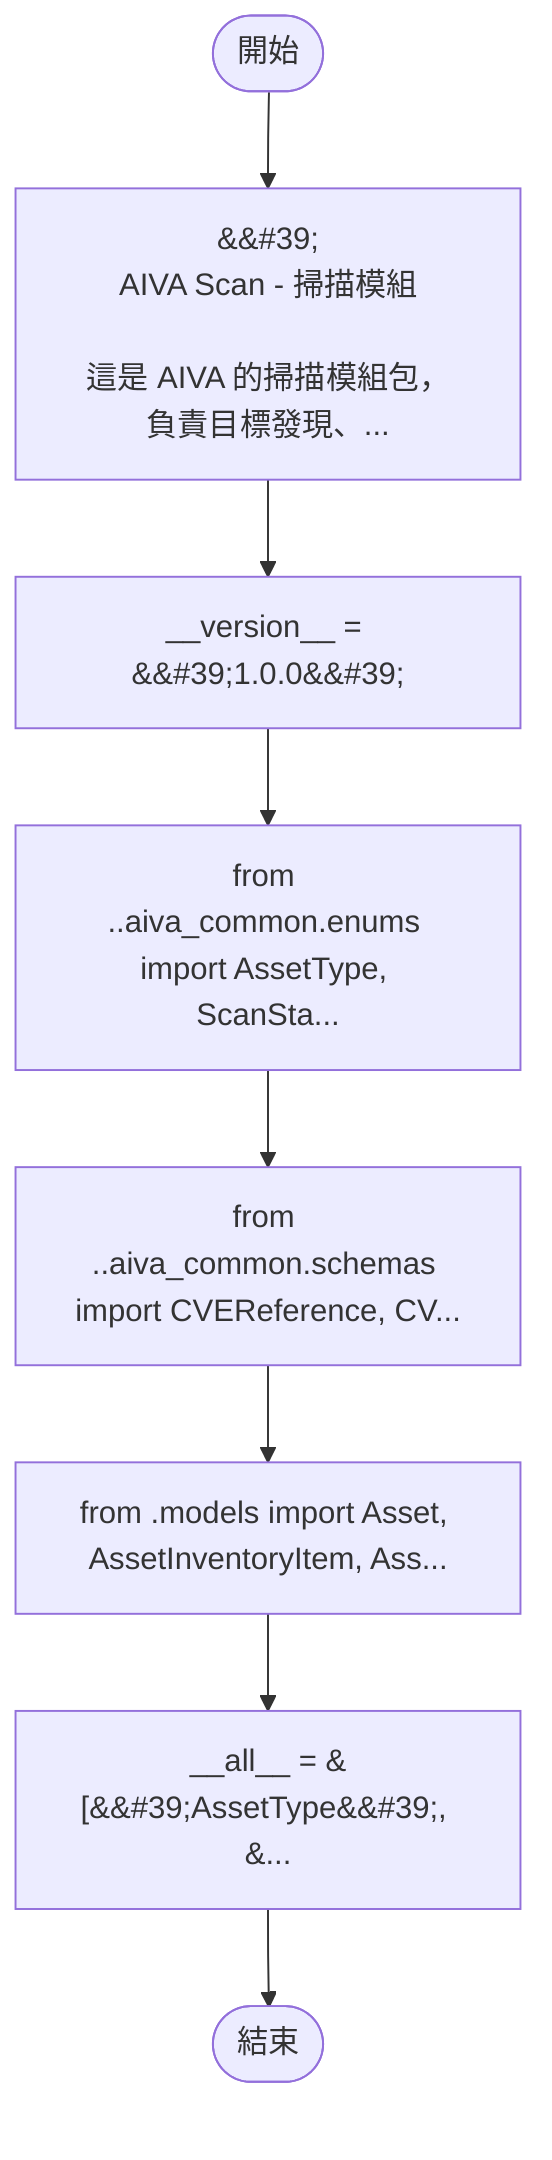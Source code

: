 flowchart TB
    n1([開始])
    n2([結束])
    n3[&amp;&#35;39;\nAIVA Scan - 掃描模組\n\n這是 AIVA 的掃描模組包，負責目標發現、...]
    n4[__version__ = &amp;&#35;39;1.0.0&amp;&#35;39;]
    n5[from ..aiva_common.enums import AssetType, ScanSta...]
    n6[from ..aiva_common.schemas import CVEReference, CV...]
    n7[from .models import Asset, AssetInventoryItem, Ass...]
    n8[__all__ = &#91;&amp;&#35;39;AssetType&amp;&#35;39;, &amp;...]
    n1 --> n3
    n3 --> n4
    n4 --> n5
    n5 --> n6
    n6 --> n7
    n7 --> n8
    n8 --> n2